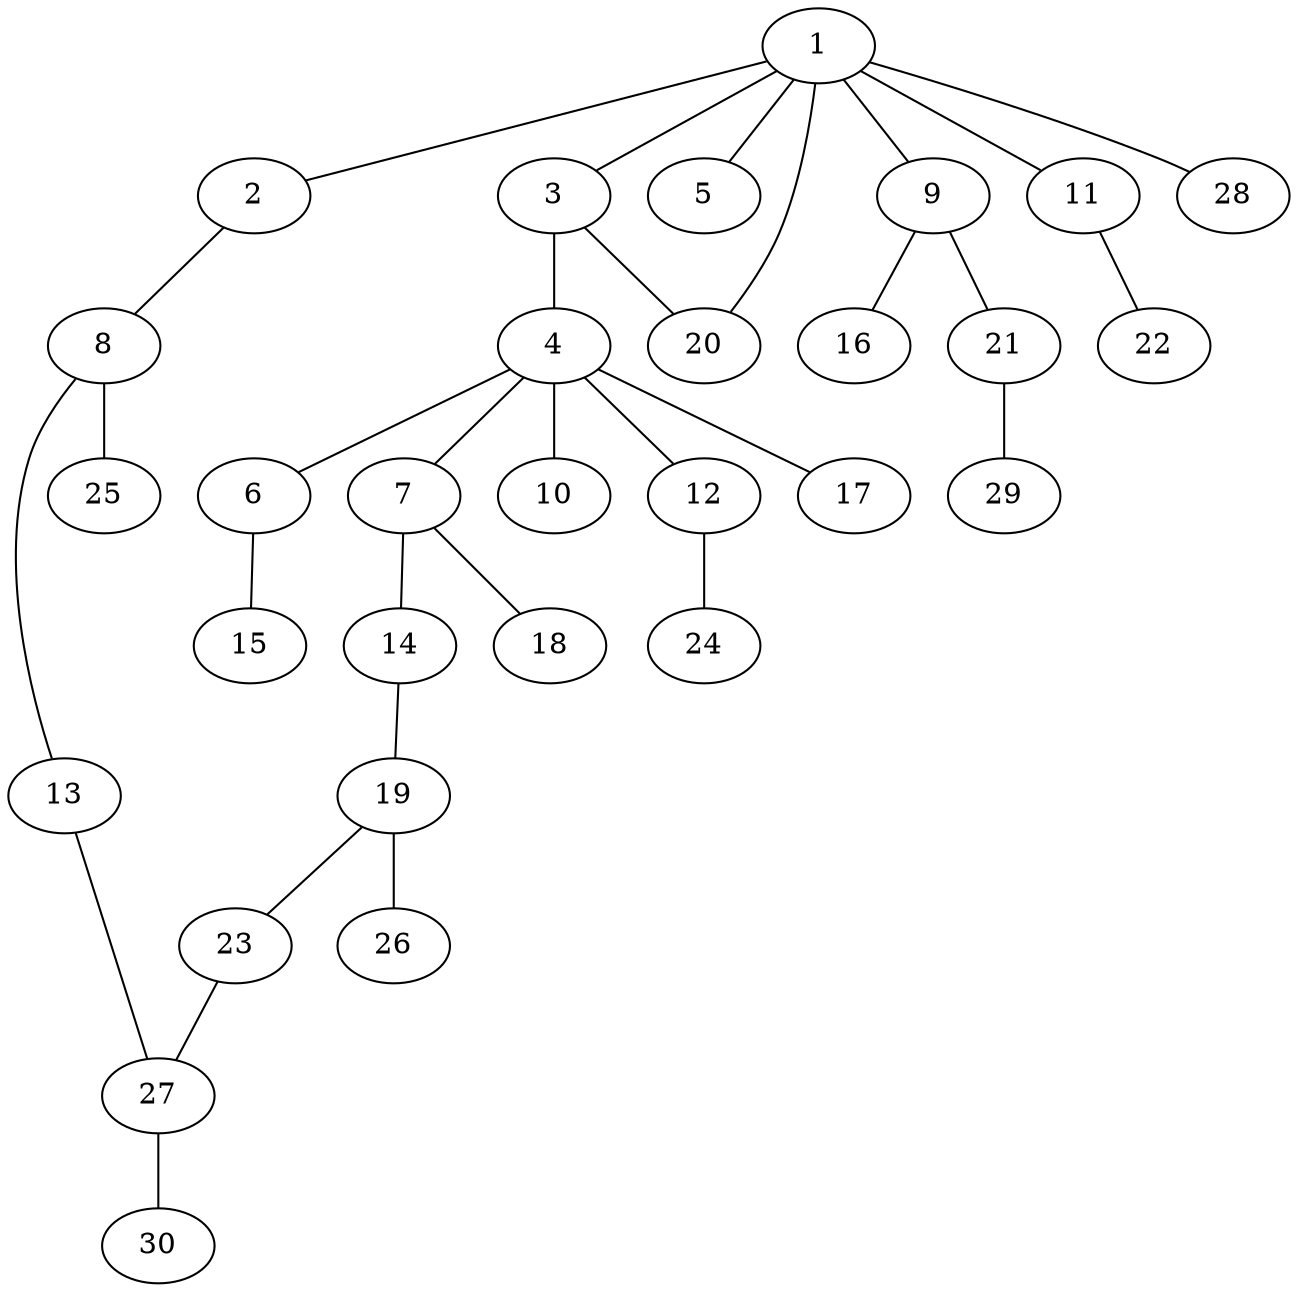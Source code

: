 graph graphname {1--2
1--3
1--5
1--9
1--11
1--20
1--28
2--8
3--4
3--20
4--6
4--7
4--10
4--12
4--17
6--15
7--14
7--18
8--13
8--25
9--16
9--21
11--22
12--24
13--27
14--19
19--23
19--26
21--29
23--27
27--30
}
